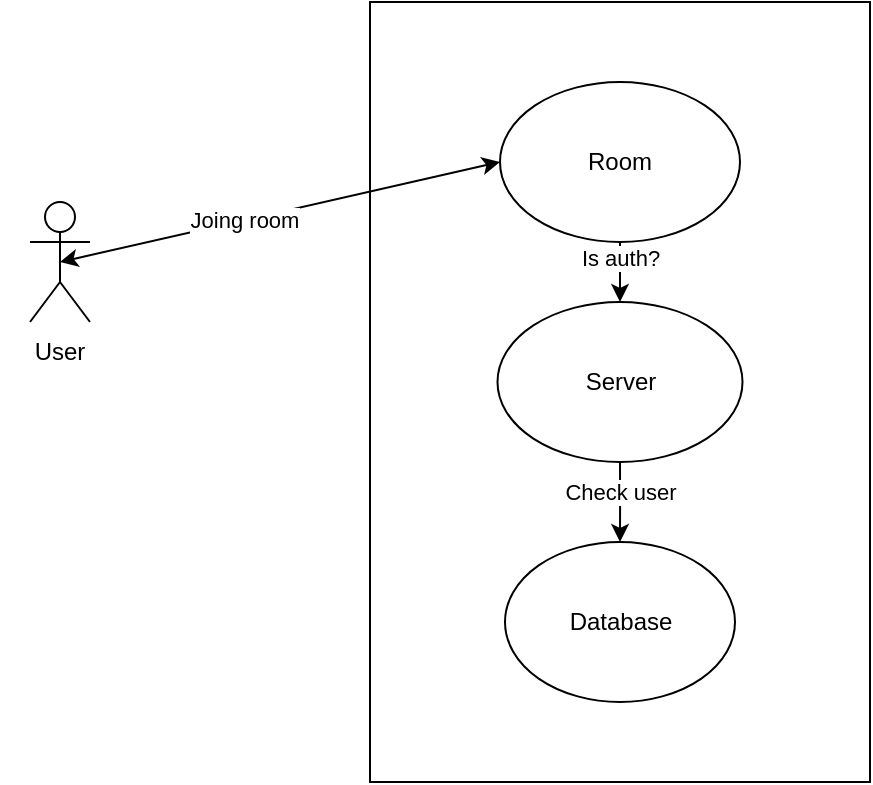 <mxfile version="20.0.0" type="device"><diagram id="i8HJq-RnkguTkBhHB176" name="Page-1"><mxGraphModel dx="2966" dy="1466" grid="1" gridSize="10" guides="1" tooltips="1" connect="1" arrows="1" fold="1" page="1" pageScale="1" pageWidth="827" pageHeight="1169" math="0" shadow="0"><root><mxCell id="0"/><mxCell id="1" parent="0"/><mxCell id="78oHAiOU-bIOvhe3B--k-1" value="" style="rounded=0;whiteSpace=wrap;html=1;" parent="1" vertex="1"><mxGeometry x="300" y="80" width="250" height="390" as="geometry"/></mxCell><mxCell id="78oHAiOU-bIOvhe3B--k-3" value="Actor" style="shape=umlActor;verticalLabelPosition=bottom;verticalAlign=top;html=1;outlineConnect=0;noLabel=1;" parent="1" vertex="1"><mxGeometry x="130" y="180" width="30" height="60" as="geometry"/></mxCell><mxCell id="78oHAiOU-bIOvhe3B--k-13" style="edgeStyle=orthogonalEdgeStyle;rounded=0;orthogonalLoop=1;jettySize=auto;html=1;" parent="1" source="78oHAiOU-bIOvhe3B--k-6" target="78oHAiOU-bIOvhe3B--k-7" edge="1"><mxGeometry relative="1" as="geometry"/></mxCell><mxCell id="dqo2bDK_bqZkKqGyJqjP-3" value="Check user" style="edgeLabel;html=1;align=center;verticalAlign=middle;resizable=0;points=[];" vertex="1" connectable="0" parent="78oHAiOU-bIOvhe3B--k-13"><mxGeometry x="-0.24" relative="1" as="geometry"><mxPoint as="offset"/></mxGeometry></mxCell><mxCell id="78oHAiOU-bIOvhe3B--k-6" value="Server" style="ellipse;whiteSpace=wrap;html=1;" parent="1" vertex="1"><mxGeometry x="363.75" y="230" width="122.5" height="80" as="geometry"/></mxCell><mxCell id="78oHAiOU-bIOvhe3B--k-7" value="Database" style="ellipse;whiteSpace=wrap;html=1;" parent="1" vertex="1"><mxGeometry x="367.5" y="350" width="115" height="80" as="geometry"/></mxCell><mxCell id="78oHAiOU-bIOvhe3B--k-12" style="edgeStyle=orthogonalEdgeStyle;rounded=0;orthogonalLoop=1;jettySize=auto;html=1;entryX=0.5;entryY=0;entryDx=0;entryDy=0;" parent="1" source="78oHAiOU-bIOvhe3B--k-11" target="78oHAiOU-bIOvhe3B--k-6" edge="1"><mxGeometry relative="1" as="geometry"/></mxCell><mxCell id="dqo2bDK_bqZkKqGyJqjP-2" value="Is auth?" style="edgeLabel;html=1;align=center;verticalAlign=middle;resizable=0;points=[];" vertex="1" connectable="0" parent="78oHAiOU-bIOvhe3B--k-12"><mxGeometry x="-0.708" relative="1" as="geometry"><mxPoint as="offset"/></mxGeometry></mxCell><mxCell id="78oHAiOU-bIOvhe3B--k-11" value="Room" style="ellipse;whiteSpace=wrap;html=1;" parent="1" vertex="1"><mxGeometry x="365" y="120" width="120" height="80" as="geometry"/></mxCell><mxCell id="78oHAiOU-bIOvhe3B--k-16" value="" style="endArrow=classic;startArrow=classic;html=1;rounded=0;exitX=0.5;exitY=0.5;exitDx=0;exitDy=0;exitPerimeter=0;entryX=0;entryY=0.5;entryDx=0;entryDy=0;" parent="1" source="78oHAiOU-bIOvhe3B--k-3" target="78oHAiOU-bIOvhe3B--k-11" edge="1"><mxGeometry width="50" height="50" relative="1" as="geometry"><mxPoint x="210" y="220" as="sourcePoint"/><mxPoint x="260" y="170" as="targetPoint"/></mxGeometry></mxCell><mxCell id="dqo2bDK_bqZkKqGyJqjP-1" value="Joing room" style="edgeLabel;html=1;align=center;verticalAlign=middle;resizable=0;points=[];" vertex="1" connectable="0" parent="78oHAiOU-bIOvhe3B--k-16"><mxGeometry x="-0.165" relative="1" as="geometry"><mxPoint as="offset"/></mxGeometry></mxCell><mxCell id="u58VGkc6pQVP1EvhzUM9-1" value="User" style="text;html=1;strokeColor=none;fillColor=none;align=center;verticalAlign=middle;whiteSpace=wrap;rounded=0;" parent="1" vertex="1"><mxGeometry x="115" y="240" width="60" height="30" as="geometry"/></mxCell></root></mxGraphModel></diagram></mxfile>